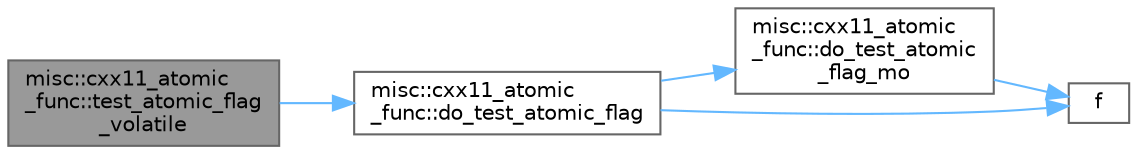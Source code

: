 digraph "misc::cxx11_atomic_func::test_atomic_flag_volatile"
{
 // LATEX_PDF_SIZE
  bgcolor="transparent";
  edge [fontname=Helvetica,fontsize=10,labelfontname=Helvetica,labelfontsize=10];
  node [fontname=Helvetica,fontsize=10,shape=box,height=0.2,width=0.4];
  rankdir="LR";
  Node1 [id="Node000001",label="misc::cxx11_atomic\l_func::test_atomic_flag\l_volatile",height=0.2,width=0.4,color="gray40", fillcolor="grey60", style="filled", fontcolor="black",tooltip=" "];
  Node1 -> Node2 [id="edge5_Node000001_Node000002",color="steelblue1",style="solid",tooltip=" "];
  Node2 [id="Node000002",label="misc::cxx11_atomic\l_func::do_test_atomic_flag",height=0.2,width=0.4,color="grey40", fillcolor="white", style="filled",URL="$classmisc_1_1cxx11__atomic__func.html#a19a7d986a7a18da2e66b25dfb028ff19",tooltip=" "];
  Node2 -> Node3 [id="edge6_Node000002_Node000003",color="steelblue1",style="solid",tooltip=" "];
  Node3 [id="Node000003",label="misc::cxx11_atomic\l_func::do_test_atomic\l_flag_mo",height=0.2,width=0.4,color="grey40", fillcolor="white", style="filled",URL="$classmisc_1_1cxx11__atomic__func.html#a7623d798617f0d3fde9a2e6b140bc006",tooltip=" "];
  Node3 -> Node4 [id="edge7_Node000003_Node000004",color="steelblue1",style="solid",tooltip=" "];
  Node4 [id="Node000004",label="f",height=0.2,width=0.4,color="grey40", fillcolor="white", style="filled",URL="$cxx11__tensor__map_8cpp.html#a7f507fea02198f6cb81c86640c7b1a4e",tooltip=" "];
  Node2 -> Node4 [id="edge8_Node000002_Node000004",color="steelblue1",style="solid",tooltip=" "];
}
